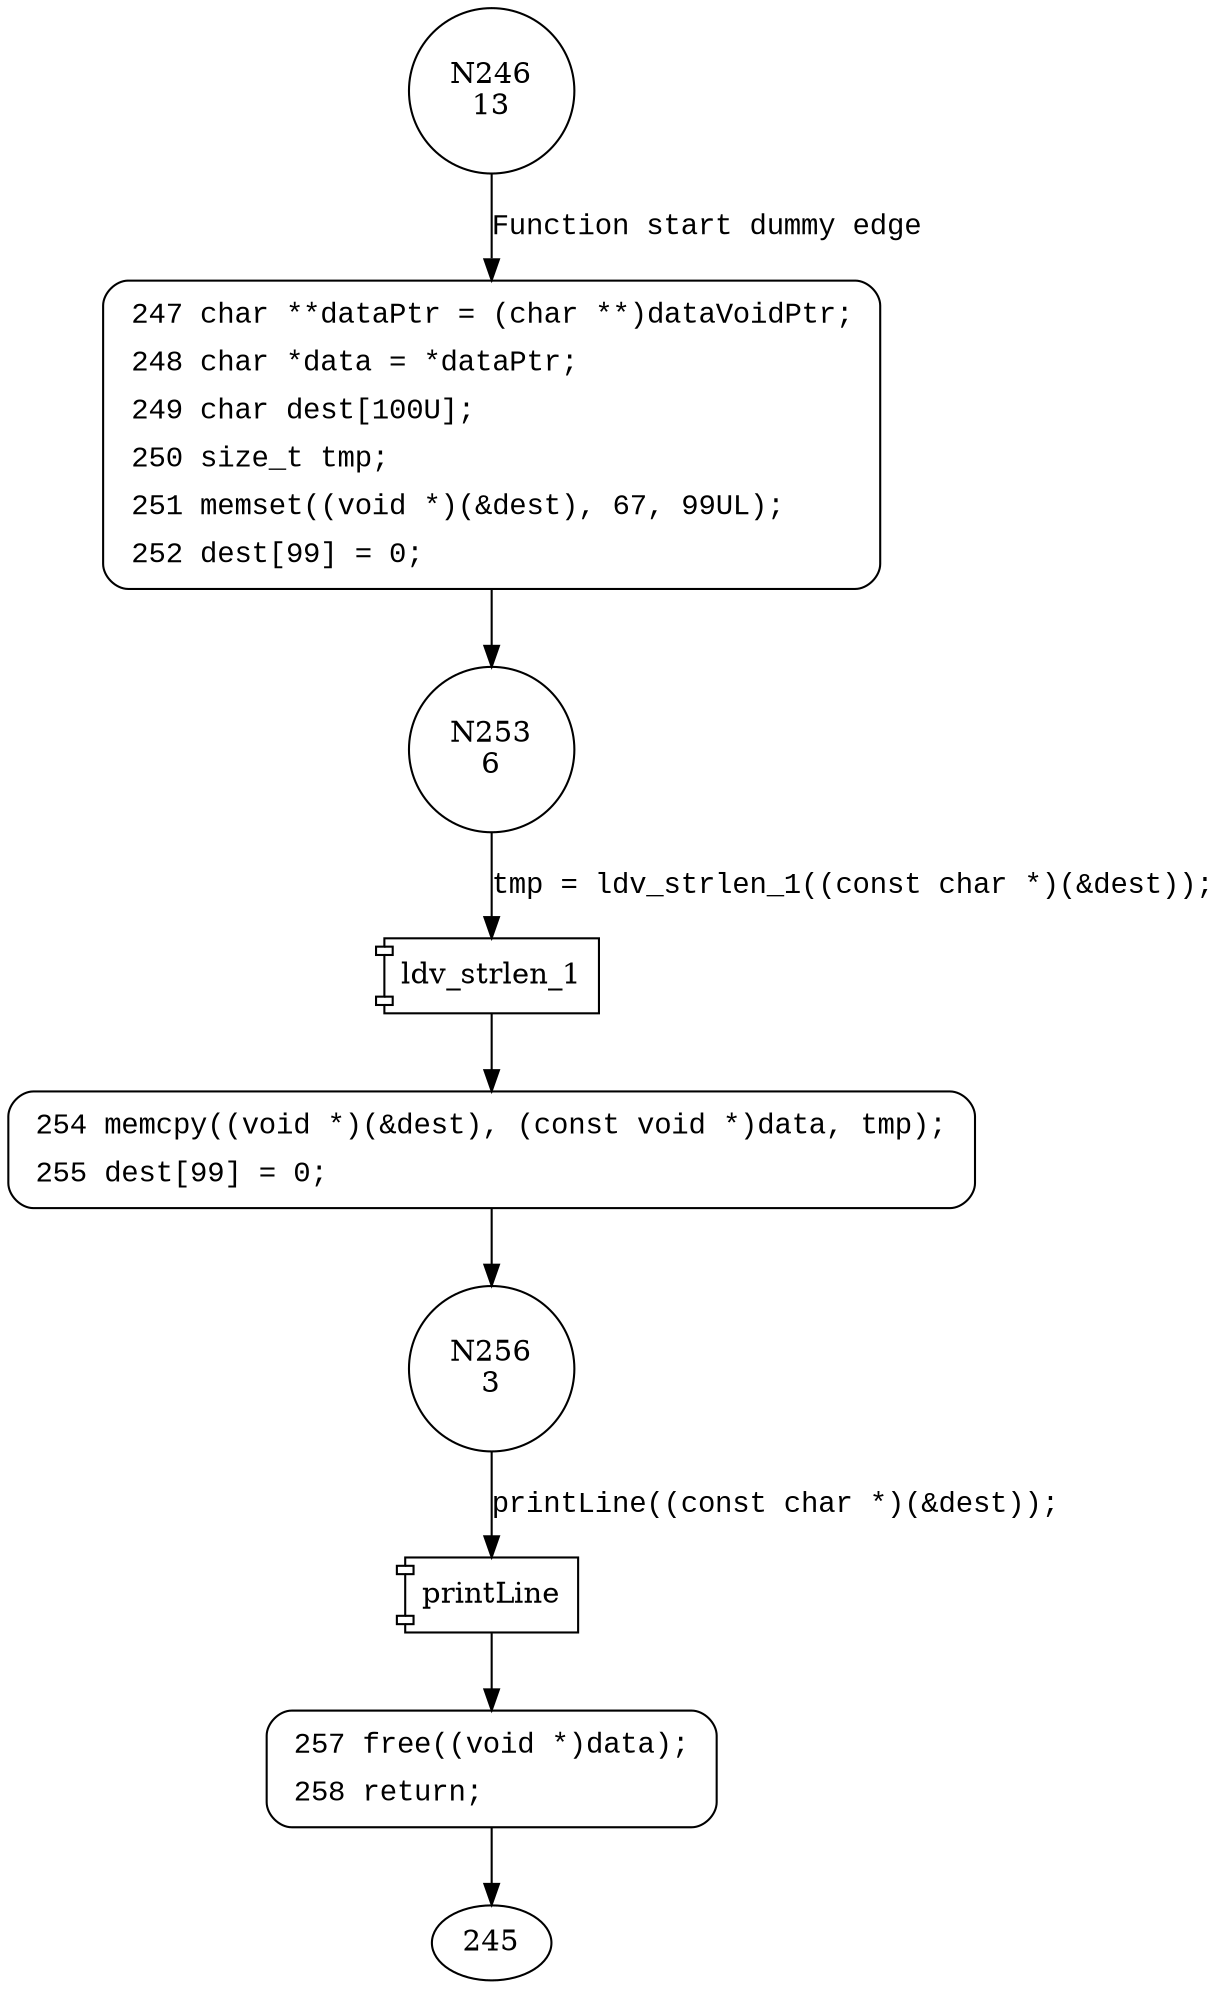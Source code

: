 digraph CWE126_Buffer_Overread__malloc_char_memcpy_64b_badSink {
246 [shape="circle" label="N246\n13"]
247 [shape="circle" label="N247\n12"]
253 [shape="circle" label="N253\n6"]
254 [shape="circle" label="N254\n5"]
256 [shape="circle" label="N256\n3"]
257 [shape="circle" label="N257\n2"]
247 [style="filled,bold" penwidth="1" fillcolor="white" fontname="Courier New" shape="Mrecord" label=<<table border="0" cellborder="0" cellpadding="3" bgcolor="white"><tr><td align="right">247</td><td align="left">char **dataPtr = (char **)dataVoidPtr;</td></tr><tr><td align="right">248</td><td align="left">char *data = *dataPtr;</td></tr><tr><td align="right">249</td><td align="left">char dest[100U];</td></tr><tr><td align="right">250</td><td align="left">size_t tmp;</td></tr><tr><td align="right">251</td><td align="left">memset((void *)(&amp;dest), 67, 99UL);</td></tr><tr><td align="right">252</td><td align="left">dest[99] = 0;</td></tr></table>>]
247 -> 253[label=""]
254 [style="filled,bold" penwidth="1" fillcolor="white" fontname="Courier New" shape="Mrecord" label=<<table border="0" cellborder="0" cellpadding="3" bgcolor="white"><tr><td align="right">254</td><td align="left">memcpy((void *)(&amp;dest), (const void *)data, tmp);</td></tr><tr><td align="right">255</td><td align="left">dest[99] = 0;</td></tr></table>>]
254 -> 256[label=""]
257 [style="filled,bold" penwidth="1" fillcolor="white" fontname="Courier New" shape="Mrecord" label=<<table border="0" cellborder="0" cellpadding="3" bgcolor="white"><tr><td align="right">257</td><td align="left">free((void *)data);</td></tr><tr><td align="right">258</td><td align="left">return;</td></tr></table>>]
257 -> 245[label=""]
246 -> 247 [label="Function start dummy edge" fontname="Courier New"]
100029 [shape="component" label="ldv_strlen_1"]
253 -> 100029 [label="tmp = ldv_strlen_1((const char *)(&dest));" fontname="Courier New"]
100029 -> 254 [label="" fontname="Courier New"]
100030 [shape="component" label="printLine"]
256 -> 100030 [label="printLine((const char *)(&dest));" fontname="Courier New"]
100030 -> 257 [label="" fontname="Courier New"]
}